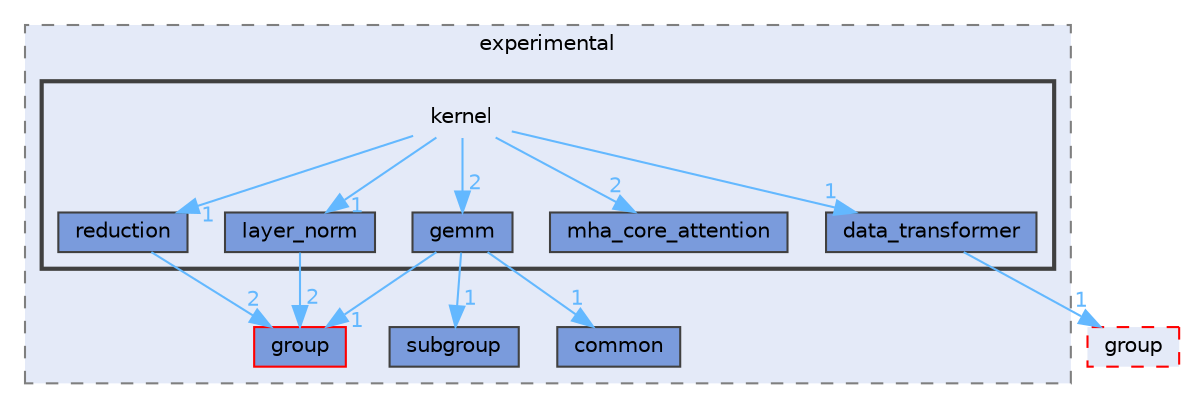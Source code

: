 digraph "include/experimental/kernel"
{
 // LATEX_PDF_SIZE
  bgcolor="transparent";
  edge [fontname=Helvetica,fontsize=10,labelfontname=Helvetica,labelfontsize=10];
  node [fontname=Helvetica,fontsize=10,shape=box,height=0.2,width=0.4];
  compound=true
  subgraph clusterdir_8966848d4591654ab1db845bb311f08b {
    graph [ bgcolor="#e4eaf8", pencolor="grey50", label="experimental", fontname=Helvetica,fontsize=10 style="filled,dashed", URL="dir_8966848d4591654ab1db845bb311f08b.html",tooltip=""]
  dir_4d3106a75df04f1e8e08f7fdd7e68f7e [label="common", fillcolor="#7a9bdc", color="grey25", style="filled", URL="dir_4d3106a75df04f1e8e08f7fdd7e68f7e.html",tooltip=""];
  dir_6cebb349e4d63b3d4aebac2b846d4ac3 [label="group", fillcolor="#7a9bdc", color="red", style="filled", URL="dir_6cebb349e4d63b3d4aebac2b846d4ac3.html",tooltip=""];
  dir_7158ba01021871150c6825fce9de9714 [label="subgroup", fillcolor="#7a9bdc", color="grey25", style="filled", URL="dir_7158ba01021871150c6825fce9de9714.html",tooltip=""];
  subgraph clusterdir_da6d88b16527b966b2bed57376e43e91 {
    graph [ bgcolor="#e4eaf8", pencolor="grey25", label="", fontname=Helvetica,fontsize=10 style="filled,bold", URL="dir_da6d88b16527b966b2bed57376e43e91.html",tooltip=""]
    dir_da6d88b16527b966b2bed57376e43e91 [shape=plaintext, label="kernel"];
  dir_4945c5914d2293cf79afcb3f5f8714aa [label="data_transformer", fillcolor="#7a9bdc", color="grey25", style="filled", URL="dir_4945c5914d2293cf79afcb3f5f8714aa.html",tooltip=""];
  dir_4fe3df07a26ab5b1ad0957c2fd4d064e [label="gemm", fillcolor="#7a9bdc", color="grey25", style="filled", URL="dir_4fe3df07a26ab5b1ad0957c2fd4d064e.html",tooltip=""];
  dir_142ba5024da2864de75251985ba3a4cc [label="layer_norm", fillcolor="#7a9bdc", color="grey25", style="filled", URL="dir_142ba5024da2864de75251985ba3a4cc.html",tooltip=""];
  dir_b3c86d7d0a8e6dd5ad1cd280967d278a [label="mha_core_attention", fillcolor="#7a9bdc", color="grey25", style="filled", URL="dir_b3c86d7d0a8e6dd5ad1cd280967d278a.html",tooltip=""];
  dir_20c3f1ef403a189786759e8a35891487 [label="reduction", fillcolor="#7a9bdc", color="grey25", style="filled", URL="dir_20c3f1ef403a189786759e8a35891487.html",tooltip=""];
  }
  }
  dir_a9a5b087e2fab9b66c5792b9867db3d8 [label="group", fillcolor="#e4eaf8", color="red", style="filled,dashed", URL="dir_a9a5b087e2fab9b66c5792b9867db3d8.html",tooltip=""];
  dir_da6d88b16527b966b2bed57376e43e91->dir_142ba5024da2864de75251985ba3a4cc [headlabel="1", labeldistance=1.5 headhref="dir_000034_000036.html" color="steelblue1" fontcolor="steelblue1"];
  dir_da6d88b16527b966b2bed57376e43e91->dir_20c3f1ef403a189786759e8a35891487 [headlabel="1", labeldistance=1.5 headhref="dir_000034_000039.html" color="steelblue1" fontcolor="steelblue1"];
  dir_da6d88b16527b966b2bed57376e43e91->dir_4945c5914d2293cf79afcb3f5f8714aa [headlabel="1", labeldistance=1.5 headhref="dir_000034_000014.html" color="steelblue1" fontcolor="steelblue1"];
  dir_da6d88b16527b966b2bed57376e43e91->dir_4fe3df07a26ab5b1ad0957c2fd4d064e [headlabel="2", labeldistance=1.5 headhref="dir_000034_000021.html" color="steelblue1" fontcolor="steelblue1"];
  dir_da6d88b16527b966b2bed57376e43e91->dir_b3c86d7d0a8e6dd5ad1cd280967d278a [headlabel="2", labeldistance=1.5 headhref="dir_000034_000037.html" color="steelblue1" fontcolor="steelblue1"];
  dir_4945c5914d2293cf79afcb3f5f8714aa->dir_a9a5b087e2fab9b66c5792b9867db3d8 [headlabel="1", labeldistance=1.5 headhref="dir_000014_000025.html" color="steelblue1" fontcolor="steelblue1"];
  dir_4fe3df07a26ab5b1ad0957c2fd4d064e->dir_4d3106a75df04f1e8e08f7fdd7e68f7e [headlabel="1", labeldistance=1.5 headhref="dir_000021_000012.html" color="steelblue1" fontcolor="steelblue1"];
  dir_4fe3df07a26ab5b1ad0957c2fd4d064e->dir_6cebb349e4d63b3d4aebac2b846d4ac3 [headlabel="1", labeldistance=1.5 headhref="dir_000021_000024.html" color="steelblue1" fontcolor="steelblue1"];
  dir_4fe3df07a26ab5b1ad0957c2fd4d064e->dir_7158ba01021871150c6825fce9de9714 [headlabel="1", labeldistance=1.5 headhref="dir_000021_000042.html" color="steelblue1" fontcolor="steelblue1"];
  dir_142ba5024da2864de75251985ba3a4cc->dir_6cebb349e4d63b3d4aebac2b846d4ac3 [headlabel="2", labeldistance=1.5 headhref="dir_000036_000024.html" color="steelblue1" fontcolor="steelblue1"];
  dir_20c3f1ef403a189786759e8a35891487->dir_6cebb349e4d63b3d4aebac2b846d4ac3 [headlabel="2", labeldistance=1.5 headhref="dir_000039_000024.html" color="steelblue1" fontcolor="steelblue1"];
}
